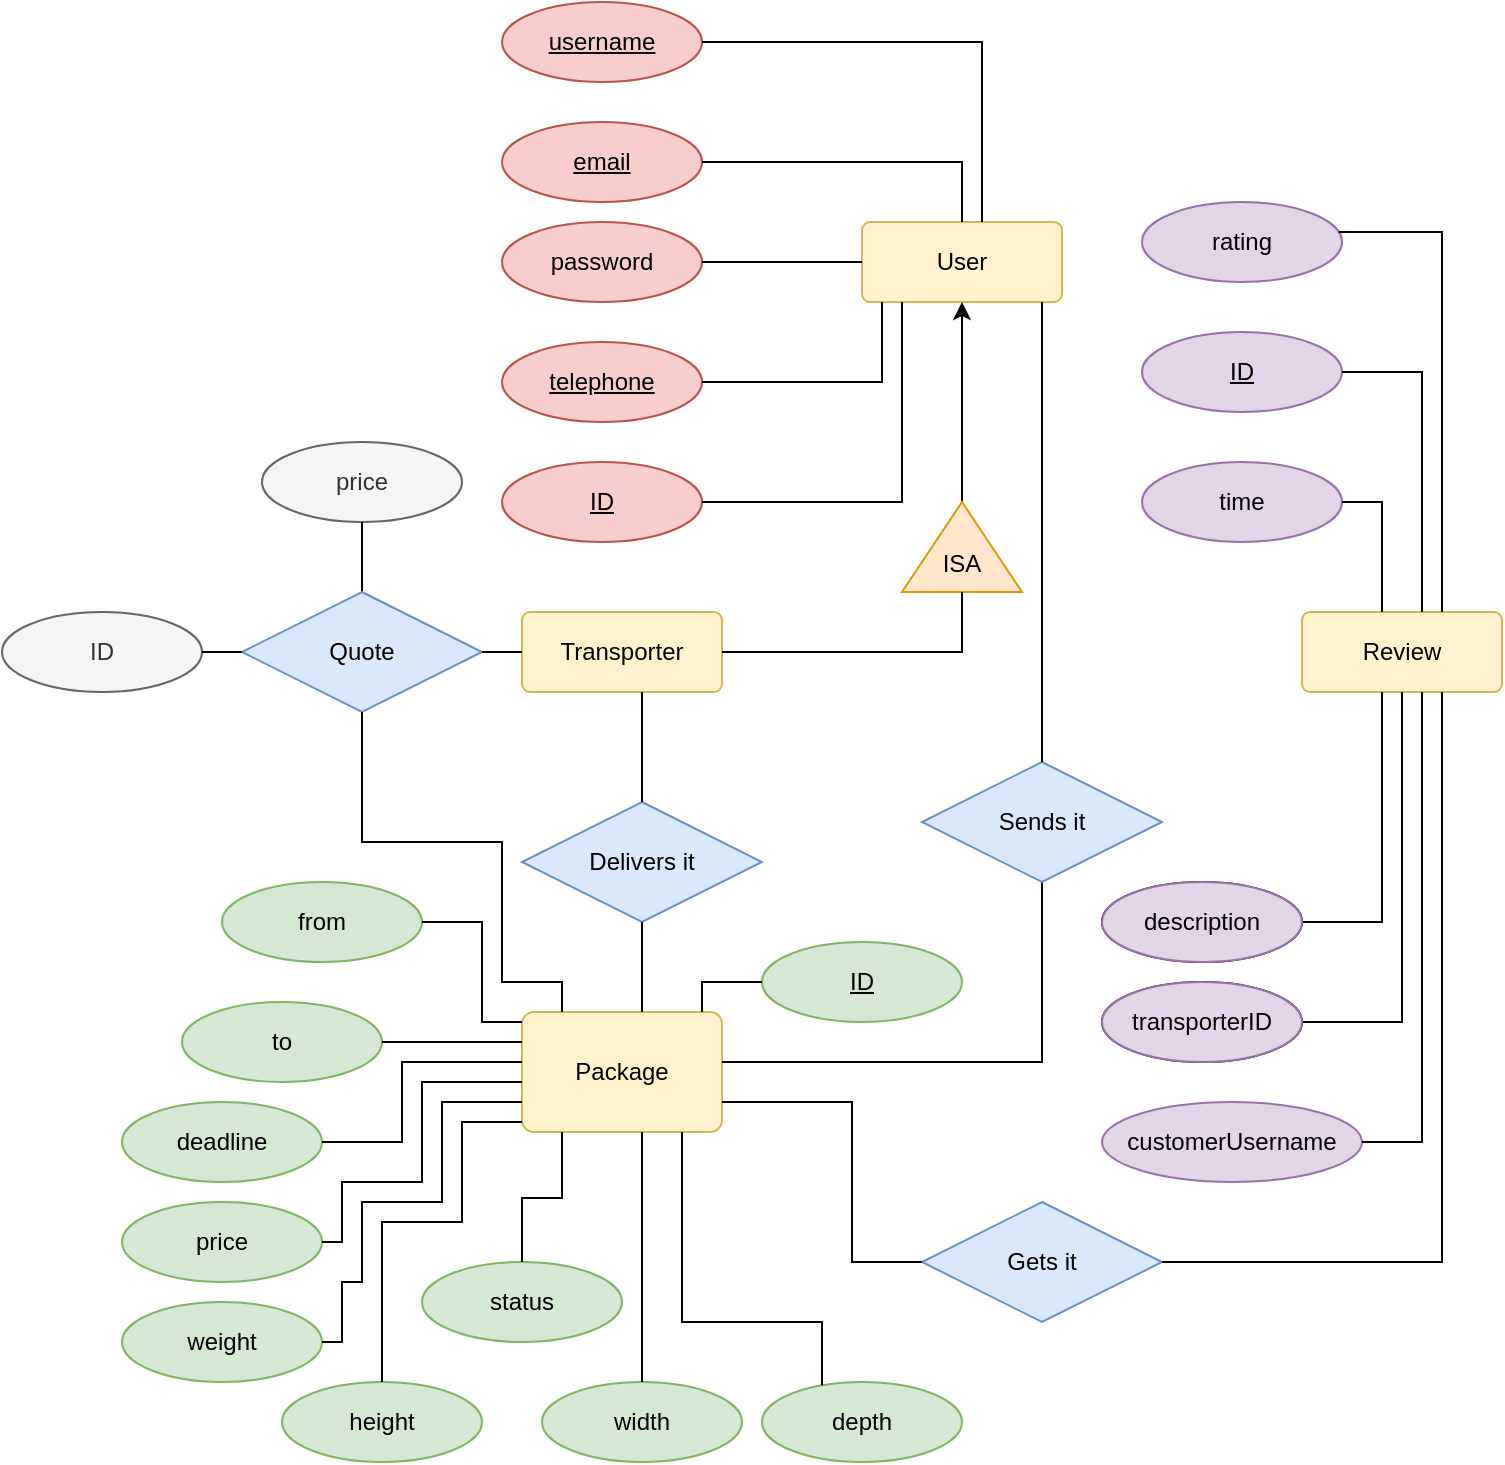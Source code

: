 <mxfile version="15.4.3" type="device"><diagram id="6CZCAUJp1zXgAKTDfNhz" name="Page-1"><mxGraphModel dx="1422" dy="798" grid="1" gridSize="10" guides="1" tooltips="1" connect="1" arrows="1" fold="1" page="1" pageScale="1" pageWidth="827" pageHeight="1169" math="0" shadow="0"><root><mxCell id="0"/><mxCell id="1" parent="0"/><mxCell id="MUpONApFEnGRNy9XY2NX-14" value="User" style="rounded=1;arcSize=10;whiteSpace=wrap;html=1;align=center;fillColor=#fff2cc;strokeColor=#d6b656;" vertex="1" parent="1"><mxGeometry x="460" y="170" width="100" height="40" as="geometry"/></mxCell><mxCell id="MUpONApFEnGRNy9XY2NX-15" value="&lt;u&gt;username&lt;/u&gt;" style="ellipse;whiteSpace=wrap;html=1;align=center;fillColor=#f8cecc;strokeColor=#b85450;" vertex="1" parent="1"><mxGeometry x="280" y="60" width="100" height="40" as="geometry"/></mxCell><mxCell id="MUpONApFEnGRNy9XY2NX-18" value="&lt;u&gt;ID&lt;/u&gt;" style="ellipse;whiteSpace=wrap;html=1;align=center;fillColor=#f8cecc;strokeColor=#b85450;" vertex="1" parent="1"><mxGeometry x="280" y="290" width="100" height="40" as="geometry"/></mxCell><mxCell id="MUpONApFEnGRNy9XY2NX-19" value="&lt;u&gt;telephone&lt;/u&gt;" style="ellipse;whiteSpace=wrap;html=1;align=center;fillColor=#f8cecc;strokeColor=#b85450;" vertex="1" parent="1"><mxGeometry x="280" y="230" width="100" height="40" as="geometry"/></mxCell><mxCell id="MUpONApFEnGRNy9XY2NX-20" value="password" style="ellipse;whiteSpace=wrap;html=1;align=center;fillColor=#f8cecc;strokeColor=#b85450;" vertex="1" parent="1"><mxGeometry x="280" y="170" width="100" height="40" as="geometry"/></mxCell><mxCell id="MUpONApFEnGRNy9XY2NX-21" value="&lt;u&gt;email&lt;/u&gt;" style="ellipse;whiteSpace=wrap;html=1;align=center;fillColor=#f8cecc;strokeColor=#b85450;" vertex="1" parent="1"><mxGeometry x="280" y="120" width="100" height="40" as="geometry"/></mxCell><mxCell id="MUpONApFEnGRNy9XY2NX-26" value="" style="endArrow=none;html=1;rounded=0;edgeStyle=orthogonalEdgeStyle;" edge="1" parent="1" source="MUpONApFEnGRNy9XY2NX-14" target="MUpONApFEnGRNy9XY2NX-15"><mxGeometry relative="1" as="geometry"><mxPoint x="340" y="430" as="sourcePoint"/><mxPoint x="500" y="430" as="targetPoint"/><Array as="points"><mxPoint x="520" y="80"/></Array></mxGeometry></mxCell><mxCell id="MUpONApFEnGRNy9XY2NX-27" value="" style="endArrow=none;html=1;rounded=0;edgeStyle=orthogonalEdgeStyle;" edge="1" parent="1" source="MUpONApFEnGRNy9XY2NX-14" target="MUpONApFEnGRNy9XY2NX-21"><mxGeometry relative="1" as="geometry"><mxPoint x="120" y="180" as="sourcePoint"/><mxPoint x="270" y="90" as="targetPoint"/><Array as="points"><mxPoint x="510" y="140"/></Array></mxGeometry></mxCell><mxCell id="MUpONApFEnGRNy9XY2NX-28" value="" style="endArrow=none;html=1;rounded=0;edgeStyle=orthogonalEdgeStyle;" edge="1" parent="1" source="MUpONApFEnGRNy9XY2NX-14" target="MUpONApFEnGRNy9XY2NX-20"><mxGeometry relative="1" as="geometry"><mxPoint x="130" y="190" as="sourcePoint"/><mxPoint x="410" y="220" as="targetPoint"/><Array as="points"/></mxGeometry></mxCell><mxCell id="MUpONApFEnGRNy9XY2NX-29" value="" style="endArrow=none;html=1;rounded=0;edgeStyle=orthogonalEdgeStyle;" edge="1" parent="1" source="MUpONApFEnGRNy9XY2NX-14" target="MUpONApFEnGRNy9XY2NX-19"><mxGeometry relative="1" as="geometry"><mxPoint x="210" y="200" as="sourcePoint"/><mxPoint x="290" y="200" as="targetPoint"/><Array as="points"><mxPoint x="470" y="250"/></Array></mxGeometry></mxCell><mxCell id="MUpONApFEnGRNy9XY2NX-30" value="" style="endArrow=none;html=1;rounded=0;edgeStyle=orthogonalEdgeStyle;" edge="1" parent="1" source="MUpONApFEnGRNy9XY2NX-14" target="MUpONApFEnGRNy9XY2NX-18"><mxGeometry relative="1" as="geometry"><mxPoint x="130" y="290" as="sourcePoint"/><mxPoint x="260" y="330" as="targetPoint"/><Array as="points"><mxPoint x="480" y="310"/></Array></mxGeometry></mxCell><mxCell id="MUpONApFEnGRNy9XY2NX-125" style="edgeStyle=orthogonalEdgeStyle;rounded=0;orthogonalLoop=1;jettySize=auto;html=1;startArrow=none;" edge="1" parent="1" source="MUpONApFEnGRNy9XY2NX-124" target="MUpONApFEnGRNy9XY2NX-14"><mxGeometry relative="1" as="geometry"><Array as="points"><mxPoint x="510" y="280"/><mxPoint x="510" y="280"/></Array></mxGeometry></mxCell><mxCell id="MUpONApFEnGRNy9XY2NX-31" value="Transporter" style="rounded=1;arcSize=10;whiteSpace=wrap;html=1;align=center;fillColor=#fff2cc;strokeColor=#d6b656;" vertex="1" parent="1"><mxGeometry x="290" y="365" width="100" height="40" as="geometry"/></mxCell><mxCell id="MUpONApFEnGRNy9XY2NX-32" value="Package" style="rounded=1;arcSize=10;whiteSpace=wrap;html=1;align=center;fillColor=#fff2cc;strokeColor=#d6b656;" vertex="1" parent="1"><mxGeometry x="290" y="565" width="100" height="60" as="geometry"/></mxCell><mxCell id="MUpONApFEnGRNy9XY2NX-33" value="" style="endArrow=none;html=1;rounded=0;edgeStyle=orthogonalEdgeStyle;startArrow=none;" edge="1" parent="1" source="MUpONApFEnGRNy9XY2NX-37" target="MUpONApFEnGRNy9XY2NX-32"><mxGeometry relative="1" as="geometry"><mxPoint x="100" y="360" as="sourcePoint"/><mxPoint x="250" y="460" as="targetPoint"/><Array as="points"><mxPoint x="550" y="590"/></Array></mxGeometry></mxCell><mxCell id="MUpONApFEnGRNy9XY2NX-37" value="Sends it" style="shape=rhombus;perimeter=rhombusPerimeter;whiteSpace=wrap;html=1;align=center;fillColor=#dae8fc;strokeColor=#6c8ebf;" vertex="1" parent="1"><mxGeometry x="490" y="440" width="120" height="60" as="geometry"/></mxCell><mxCell id="MUpONApFEnGRNy9XY2NX-39" value="" style="endArrow=none;html=1;rounded=0;edgeStyle=orthogonalEdgeStyle;" edge="1" parent="1" source="MUpONApFEnGRNy9XY2NX-14" target="MUpONApFEnGRNy9XY2NX-37"><mxGeometry relative="1" as="geometry"><mxPoint x="530" y="210" as="sourcePoint"/><mxPoint x="400" y="540" as="targetPoint"/><Array as="points"><mxPoint x="550" y="380"/><mxPoint x="550" y="380"/></Array></mxGeometry></mxCell><mxCell id="MUpONApFEnGRNy9XY2NX-41" value="Delivers it" style="shape=rhombus;perimeter=rhombusPerimeter;whiteSpace=wrap;html=1;align=center;fillColor=#dae8fc;strokeColor=#6c8ebf;" vertex="1" parent="1"><mxGeometry x="290" y="460" width="120" height="60" as="geometry"/></mxCell><mxCell id="MUpONApFEnGRNy9XY2NX-43" value="" style="endArrow=none;html=1;rounded=0;edgeStyle=orthogonalEdgeStyle;" edge="1" parent="1" source="MUpONApFEnGRNy9XY2NX-31" target="MUpONApFEnGRNy9XY2NX-41"><mxGeometry relative="1" as="geometry"><mxPoint x="540" y="445" as="sourcePoint"/><mxPoint x="610" y="605" as="targetPoint"/><Array as="points"><mxPoint x="350" y="430"/><mxPoint x="350" y="430"/></Array></mxGeometry></mxCell><mxCell id="MUpONApFEnGRNy9XY2NX-46" value="" style="endArrow=none;html=1;rounded=0;edgeStyle=orthogonalEdgeStyle;" edge="1" parent="1" source="MUpONApFEnGRNy9XY2NX-41" target="MUpONApFEnGRNy9XY2NX-32"><mxGeometry relative="1" as="geometry"><mxPoint x="440" y="515" as="sourcePoint"/><mxPoint x="440" y="575" as="targetPoint"/><Array as="points"><mxPoint x="340" y="505"/></Array></mxGeometry></mxCell><mxCell id="MUpONApFEnGRNy9XY2NX-52" value="Review" style="rounded=1;arcSize=10;whiteSpace=wrap;html=1;align=center;fillColor=#fff2cc;strokeColor=#d6b656;" vertex="1" parent="1"><mxGeometry x="680" y="365" width="100" height="40" as="geometry"/></mxCell><mxCell id="MUpONApFEnGRNy9XY2NX-53" value="&lt;u&gt;ID&lt;/u&gt;" style="ellipse;whiteSpace=wrap;html=1;align=center;fillColor=#e1d5e7;strokeColor=#9673a6;" vertex="1" parent="1"><mxGeometry x="600" y="225" width="100" height="40" as="geometry"/></mxCell><mxCell id="MUpONApFEnGRNy9XY2NX-54" value="transporterID" style="ellipse;whiteSpace=wrap;html=1;align=center;" vertex="1" parent="1"><mxGeometry x="580" y="550" width="100" height="40" as="geometry"/></mxCell><mxCell id="MUpONApFEnGRNy9XY2NX-55" value="customerUsername" style="ellipse;whiteSpace=wrap;html=1;align=center;fillColor=#e1d5e7;strokeColor=#9673a6;" vertex="1" parent="1"><mxGeometry x="580" y="610" width="130" height="40" as="geometry"/></mxCell><mxCell id="MUpONApFEnGRNy9XY2NX-57" value="" style="endArrow=none;html=1;rounded=0;edgeStyle=orthogonalEdgeStyle;" edge="1" parent="1" source="MUpONApFEnGRNy9XY2NX-53" target="MUpONApFEnGRNy9XY2NX-52"><mxGeometry relative="1" as="geometry"><mxPoint x="770" y="605" as="sourcePoint"/><mxPoint x="930" y="605" as="targetPoint"/><Array as="points"><mxPoint x="740" y="245"/></Array></mxGeometry></mxCell><mxCell id="MUpONApFEnGRNy9XY2NX-59" value="" style="endArrow=none;html=1;rounded=0;edgeStyle=orthogonalEdgeStyle;" edge="1" parent="1" source="MUpONApFEnGRNy9XY2NX-52" target="MUpONApFEnGRNy9XY2NX-55"><mxGeometry relative="1" as="geometry"><mxPoint x="905" y="540" as="sourcePoint"/><mxPoint x="905" y="590" as="targetPoint"/><Array as="points"><mxPoint x="740" y="630"/></Array></mxGeometry></mxCell><mxCell id="MUpONApFEnGRNy9XY2NX-60" value="" style="endArrow=none;html=1;rounded=0;edgeStyle=orthogonalEdgeStyle;" edge="1" parent="1" source="MUpONApFEnGRNy9XY2NX-52" target="MUpONApFEnGRNy9XY2NX-54"><mxGeometry relative="1" as="geometry"><mxPoint x="915" y="550" as="sourcePoint"/><mxPoint x="915" y="600" as="targetPoint"/><Array as="points"><mxPoint x="730" y="570"/></Array></mxGeometry></mxCell><mxCell id="MUpONApFEnGRNy9XY2NX-61" value="rating" style="ellipse;whiteSpace=wrap;html=1;align=center;fillColor=#e1d5e7;strokeColor=#9673a6;" vertex="1" parent="1"><mxGeometry x="600" y="160" width="100" height="40" as="geometry"/></mxCell><mxCell id="MUpONApFEnGRNy9XY2NX-62" value="" style="endArrow=none;html=1;rounded=0;edgeStyle=orthogonalEdgeStyle;" edge="1" parent="1" source="MUpONApFEnGRNy9XY2NX-52" target="MUpONApFEnGRNy9XY2NX-61"><mxGeometry relative="1" as="geometry"><mxPoint x="885" y="455" as="sourcePoint"/><mxPoint x="885" y="505" as="targetPoint"/><Array as="points"><mxPoint x="750" y="175"/></Array></mxGeometry></mxCell><mxCell id="MUpONApFEnGRNy9XY2NX-63" value="description" style="ellipse;whiteSpace=wrap;html=1;align=center;" vertex="1" parent="1"><mxGeometry x="580" y="500" width="100" height="40" as="geometry"/></mxCell><mxCell id="MUpONApFEnGRNy9XY2NX-64" value="" style="endArrow=none;html=1;rounded=0;edgeStyle=orthogonalEdgeStyle;" edge="1" parent="1" source="MUpONApFEnGRNy9XY2NX-52" target="MUpONApFEnGRNy9XY2NX-63"><mxGeometry relative="1" as="geometry"><mxPoint x="955" y="610" as="sourcePoint"/><mxPoint x="1010" y="610" as="targetPoint"/><Array as="points"><mxPoint x="720" y="520"/></Array></mxGeometry></mxCell><mxCell id="MUpONApFEnGRNy9XY2NX-66" value="time" style="ellipse;whiteSpace=wrap;html=1;align=center;fillColor=#e1d5e7;strokeColor=#9673a6;" vertex="1" parent="1"><mxGeometry x="600" y="290" width="100" height="40" as="geometry"/></mxCell><mxCell id="MUpONApFEnGRNy9XY2NX-67" value="" style="endArrow=none;html=1;rounded=0;edgeStyle=orthogonalEdgeStyle;" edge="1" parent="1" source="MUpONApFEnGRNy9XY2NX-66" target="MUpONApFEnGRNy9XY2NX-52"><mxGeometry relative="1" as="geometry"><mxPoint x="835" y="525" as="sourcePoint"/><mxPoint x="770" y="575" as="targetPoint"/><Array as="points"><mxPoint x="720" y="310"/></Array></mxGeometry></mxCell><mxCell id="MUpONApFEnGRNy9XY2NX-69" value="from" style="ellipse;whiteSpace=wrap;html=1;align=center;fillColor=#d5e8d4;strokeColor=#82b366;" vertex="1" parent="1"><mxGeometry x="140" y="500" width="100" height="40" as="geometry"/></mxCell><mxCell id="MUpONApFEnGRNy9XY2NX-70" value="deadline" style="ellipse;whiteSpace=wrap;html=1;align=center;fillColor=#d5e8d4;strokeColor=#82b366;" vertex="1" parent="1"><mxGeometry x="90" y="610" width="100" height="40" as="geometry"/></mxCell><mxCell id="MUpONApFEnGRNy9XY2NX-71" value="price" style="ellipse;whiteSpace=wrap;html=1;align=center;fillColor=#d5e8d4;strokeColor=#82b366;" vertex="1" parent="1"><mxGeometry x="90" y="660" width="100" height="40" as="geometry"/></mxCell><mxCell id="MUpONApFEnGRNy9XY2NX-72" value="to" style="ellipse;whiteSpace=wrap;html=1;align=center;fillColor=#d5e8d4;strokeColor=#82b366;" vertex="1" parent="1"><mxGeometry x="120" y="560" width="100" height="40" as="geometry"/></mxCell><mxCell id="MUpONApFEnGRNy9XY2NX-73" value="" style="endArrow=none;html=1;rounded=0;edgeStyle=orthogonalEdgeStyle;" edge="1" parent="1" source="MUpONApFEnGRNy9XY2NX-32" target="MUpONApFEnGRNy9XY2NX-69"><mxGeometry relative="1" as="geometry"><mxPoint x="360" y="680" as="sourcePoint"/><mxPoint x="440" y="720" as="targetPoint"/><Array as="points"><mxPoint x="270" y="570"/><mxPoint x="270" y="520"/></Array></mxGeometry></mxCell><mxCell id="MUpONApFEnGRNy9XY2NX-74" value="" style="endArrow=none;html=1;rounded=0;edgeStyle=orthogonalEdgeStyle;" edge="1" parent="1" source="MUpONApFEnGRNy9XY2NX-32" target="MUpONApFEnGRNy9XY2NX-72"><mxGeometry relative="1" as="geometry"><mxPoint x="320" y="620" as="sourcePoint"/><mxPoint x="320" y="700" as="targetPoint"/><Array as="points"><mxPoint x="260" y="580"/><mxPoint x="260" y="580"/></Array></mxGeometry></mxCell><mxCell id="MUpONApFEnGRNy9XY2NX-77" value="" style="endArrow=none;html=1;rounded=0;edgeStyle=orthogonalEdgeStyle;" edge="1" parent="1" source="MUpONApFEnGRNy9XY2NX-32" target="MUpONApFEnGRNy9XY2NX-70"><mxGeometry relative="1" as="geometry"><mxPoint x="640" y="620" as="sourcePoint"/><mxPoint x="800" y="620" as="targetPoint"/><Array as="points"><mxPoint x="230" y="590"/><mxPoint x="230" y="630"/></Array></mxGeometry></mxCell><mxCell id="MUpONApFEnGRNy9XY2NX-78" value="weight" style="ellipse;whiteSpace=wrap;html=1;align=center;fillColor=#d5e8d4;strokeColor=#82b366;" vertex="1" parent="1"><mxGeometry x="90" y="710" width="100" height="40" as="geometry"/></mxCell><mxCell id="MUpONApFEnGRNy9XY2NX-79" value="height" style="ellipse;whiteSpace=wrap;html=1;align=center;fillColor=#d5e8d4;strokeColor=#82b366;" vertex="1" parent="1"><mxGeometry x="170" y="750" width="100" height="40" as="geometry"/></mxCell><mxCell id="MUpONApFEnGRNy9XY2NX-80" value="width" style="ellipse;whiteSpace=wrap;html=1;align=center;fillColor=#d5e8d4;strokeColor=#82b366;" vertex="1" parent="1"><mxGeometry x="300" y="750" width="100" height="40" as="geometry"/></mxCell><mxCell id="MUpONApFEnGRNy9XY2NX-81" value="depth" style="ellipse;whiteSpace=wrap;html=1;align=center;fillColor=#d5e8d4;strokeColor=#82b366;" vertex="1" parent="1"><mxGeometry x="410" y="750" width="100" height="40" as="geometry"/></mxCell><mxCell id="MUpONApFEnGRNy9XY2NX-82" value="" style="endArrow=none;html=1;rounded=0;edgeStyle=orthogonalEdgeStyle;" edge="1" parent="1" source="MUpONApFEnGRNy9XY2NX-32" target="MUpONApFEnGRNy9XY2NX-71"><mxGeometry relative="1" as="geometry"><mxPoint x="300" y="590" as="sourcePoint"/><mxPoint x="230" y="590" as="targetPoint"/><Array as="points"><mxPoint x="240" y="600"/><mxPoint x="240" y="650"/><mxPoint x="200" y="650"/><mxPoint x="200" y="680"/></Array></mxGeometry></mxCell><mxCell id="MUpONApFEnGRNy9XY2NX-84" value="" style="endArrow=none;html=1;rounded=0;edgeStyle=orthogonalEdgeStyle;" edge="1" parent="1" source="MUpONApFEnGRNy9XY2NX-78" target="MUpONApFEnGRNy9XY2NX-32"><mxGeometry relative="1" as="geometry"><mxPoint x="260" y="700" as="sourcePoint"/><mxPoint x="420" y="700" as="targetPoint"/><Array as="points"><mxPoint x="200" y="730"/><mxPoint x="200" y="700"/><mxPoint x="210" y="700"/><mxPoint x="210" y="660"/><mxPoint x="250" y="660"/><mxPoint x="250" y="610"/></Array></mxGeometry></mxCell><mxCell id="MUpONApFEnGRNy9XY2NX-85" value="" style="endArrow=none;html=1;rounded=0;edgeStyle=orthogonalEdgeStyle;" edge="1" parent="1" source="MUpONApFEnGRNy9XY2NX-79" target="MUpONApFEnGRNy9XY2NX-32"><mxGeometry relative="1" as="geometry"><mxPoint x="320" y="700" as="sourcePoint"/><mxPoint x="480" y="700" as="targetPoint"/><Array as="points"><mxPoint x="220" y="670"/><mxPoint x="260" y="670"/><mxPoint x="260" y="620"/></Array></mxGeometry></mxCell><mxCell id="MUpONApFEnGRNy9XY2NX-86" value="" style="endArrow=none;html=1;rounded=0;edgeStyle=orthogonalEdgeStyle;" edge="1" parent="1" source="MUpONApFEnGRNy9XY2NX-32" target="MUpONApFEnGRNy9XY2NX-80"><mxGeometry relative="1" as="geometry"><mxPoint x="240" y="710" as="sourcePoint"/><mxPoint x="400" y="710" as="targetPoint"/><Array as="points"><mxPoint x="350" y="690"/><mxPoint x="350" y="690"/></Array></mxGeometry></mxCell><mxCell id="MUpONApFEnGRNy9XY2NX-87" value="" style="endArrow=none;html=1;rounded=0;edgeStyle=orthogonalEdgeStyle;" edge="1" parent="1" source="MUpONApFEnGRNy9XY2NX-32" target="MUpONApFEnGRNy9XY2NX-81"><mxGeometry relative="1" as="geometry"><mxPoint x="320" y="620" as="sourcePoint"/><mxPoint x="320" y="760" as="targetPoint"/><Array as="points"><mxPoint x="370" y="720"/><mxPoint x="440" y="720"/></Array></mxGeometry></mxCell><mxCell id="MUpONApFEnGRNy9XY2NX-88" value="Gets it" style="shape=rhombus;perimeter=rhombusPerimeter;whiteSpace=wrap;html=1;align=center;fillColor=#dae8fc;strokeColor=#6c8ebf;" vertex="1" parent="1"><mxGeometry x="490" y="660" width="120" height="60" as="geometry"/></mxCell><mxCell id="MUpONApFEnGRNy9XY2NX-90" value="" style="endArrow=none;html=1;rounded=0;edgeStyle=orthogonalEdgeStyle;" edge="1" parent="1" source="MUpONApFEnGRNy9XY2NX-32" target="MUpONApFEnGRNy9XY2NX-88"><mxGeometry relative="1" as="geometry"><mxPoint x="380" y="610" as="sourcePoint"/><mxPoint x="540" y="610" as="targetPoint"/><Array as="points"><mxPoint x="455" y="610"/><mxPoint x="455" y="690"/></Array></mxGeometry></mxCell><mxCell id="MUpONApFEnGRNy9XY2NX-91" value="" style="endArrow=none;html=1;rounded=0;edgeStyle=orthogonalEdgeStyle;" edge="1" parent="1" source="MUpONApFEnGRNy9XY2NX-88" target="MUpONApFEnGRNy9XY2NX-52"><mxGeometry relative="1" as="geometry"><mxPoint x="640" y="720" as="sourcePoint"/><mxPoint x="800" y="720" as="targetPoint"/><Array as="points"><mxPoint x="750" y="690"/></Array></mxGeometry></mxCell><mxCell id="MUpONApFEnGRNy9XY2NX-99" value="&lt;u&gt;ID&lt;/u&gt;" style="ellipse;whiteSpace=wrap;html=1;align=center;fillColor=#d5e8d4;strokeColor=#82b366;" vertex="1" parent="1"><mxGeometry x="410" y="530" width="100" height="40" as="geometry"/></mxCell><mxCell id="MUpONApFEnGRNy9XY2NX-100" value="" style="endArrow=none;html=1;rounded=0;edgeStyle=orthogonalEdgeStyle;" edge="1" parent="1" source="MUpONApFEnGRNy9XY2NX-32" target="MUpONApFEnGRNy9XY2NX-99"><mxGeometry relative="1" as="geometry"><mxPoint x="380" y="680" as="sourcePoint"/><mxPoint x="540" y="680" as="targetPoint"/><Array as="points"><mxPoint x="380" y="550"/></Array></mxGeometry></mxCell><mxCell id="MUpONApFEnGRNy9XY2NX-105" value="price" style="ellipse;whiteSpace=wrap;html=1;align=center;fillColor=#f5f5f5;strokeColor=#666666;fontColor=#333333;" vertex="1" parent="1"><mxGeometry x="160" y="280" width="100" height="40" as="geometry"/></mxCell><mxCell id="MUpONApFEnGRNy9XY2NX-106" value="" style="endArrow=none;html=1;rounded=0;edgeStyle=orthogonalEdgeStyle;" edge="1" parent="1" source="MUpONApFEnGRNy9XY2NX-105" target="MUpONApFEnGRNy9XY2NX-111"><mxGeometry relative="1" as="geometry"><mxPoint x="-210" y="390" as="sourcePoint"/><mxPoint x="-50" y="390" as="targetPoint"/></mxGeometry></mxCell><mxCell id="MUpONApFEnGRNy9XY2NX-111" value="Quote" style="shape=rhombus;perimeter=rhombusPerimeter;whiteSpace=wrap;html=1;align=center;fillColor=#dae8fc;strokeColor=#6c8ebf;" vertex="1" parent="1"><mxGeometry x="150" y="355" width="120" height="60" as="geometry"/></mxCell><mxCell id="MUpONApFEnGRNy9XY2NX-113" value="" style="endArrow=none;html=1;rounded=0;edgeStyle=orthogonalEdgeStyle;" edge="1" parent="1" source="MUpONApFEnGRNy9XY2NX-111" target="MUpONApFEnGRNy9XY2NX-31"><mxGeometry relative="1" as="geometry"><mxPoint x="110" y="440" as="sourcePoint"/><mxPoint x="270" y="440" as="targetPoint"/></mxGeometry></mxCell><mxCell id="MUpONApFEnGRNy9XY2NX-114" value="" style="endArrow=none;html=1;rounded=0;edgeStyle=orthogonalEdgeStyle;" edge="1" parent="1" source="MUpONApFEnGRNy9XY2NX-111" target="MUpONApFEnGRNy9XY2NX-32"><mxGeometry relative="1" as="geometry"><mxPoint x="60" y="450" as="sourcePoint"/><mxPoint x="220" y="450" as="targetPoint"/><Array as="points"><mxPoint x="210" y="480"/><mxPoint x="280" y="480"/><mxPoint x="280" y="550"/><mxPoint x="310" y="550"/></Array></mxGeometry></mxCell><mxCell id="MUpONApFEnGRNy9XY2NX-124" value="&lt;br&gt;ISA" style="triangle;whiteSpace=wrap;html=1;direction=north;fillColor=#ffe6cc;strokeColor=#d79b00;" vertex="1" parent="1"><mxGeometry x="480" y="310" width="60" height="45" as="geometry"/></mxCell><mxCell id="MUpONApFEnGRNy9XY2NX-126" value="" style="edgeStyle=orthogonalEdgeStyle;rounded=0;orthogonalLoop=1;jettySize=auto;html=1;endArrow=none;entryX=0;entryY=0.5;entryDx=0;entryDy=0;" edge="1" parent="1" source="MUpONApFEnGRNy9XY2NX-31" target="MUpONApFEnGRNy9XY2NX-124"><mxGeometry relative="1" as="geometry"><mxPoint x="390" y="385" as="sourcePoint"/><mxPoint x="470" y="385" as="targetPoint"/></mxGeometry></mxCell><mxCell id="MUpONApFEnGRNy9XY2NX-129" value="description" style="ellipse;whiteSpace=wrap;html=1;align=center;fillColor=#e1d5e7;strokeColor=#9673a6;" vertex="1" parent="1"><mxGeometry x="580" y="500" width="100" height="40" as="geometry"/></mxCell><mxCell id="MUpONApFEnGRNy9XY2NX-130" value="transporterID" style="ellipse;whiteSpace=wrap;html=1;align=center;fillColor=#e1d5e7;strokeColor=#9673a6;" vertex="1" parent="1"><mxGeometry x="580" y="550" width="100" height="40" as="geometry"/></mxCell><mxCell id="MUpONApFEnGRNy9XY2NX-131" value="status" style="ellipse;whiteSpace=wrap;html=1;align=center;fillColor=#d5e8d4;strokeColor=#82b366;" vertex="1" parent="1"><mxGeometry x="240" y="690" width="100" height="40" as="geometry"/></mxCell><mxCell id="MUpONApFEnGRNy9XY2NX-132" value="" style="endArrow=none;html=1;rounded=0;edgeStyle=orthogonalEdgeStyle;" edge="1" parent="1" source="MUpONApFEnGRNy9XY2NX-32" target="MUpONApFEnGRNy9XY2NX-131"><mxGeometry relative="1" as="geometry"><mxPoint x="360" y="635" as="sourcePoint"/><mxPoint x="360" y="760" as="targetPoint"/><Array as="points"><mxPoint x="310" y="658"/><mxPoint x="290" y="658"/></Array></mxGeometry></mxCell><mxCell id="MUpONApFEnGRNy9XY2NX-133" value="ID" style="ellipse;whiteSpace=wrap;html=1;align=center;fillColor=#f5f5f5;strokeColor=#666666;fontColor=#333333;" vertex="1" parent="1"><mxGeometry x="30" y="365" width="100" height="40" as="geometry"/></mxCell><mxCell id="MUpONApFEnGRNy9XY2NX-134" value="" style="endArrow=none;html=1;rounded=0;edgeStyle=orthogonalEdgeStyle;" edge="1" parent="1" source="MUpONApFEnGRNy9XY2NX-133" target="MUpONApFEnGRNy9XY2NX-111"><mxGeometry relative="1" as="geometry"><mxPoint x="220" y="330" as="sourcePoint"/><mxPoint x="220" y="365" as="targetPoint"/></mxGeometry></mxCell></root></mxGraphModel></diagram></mxfile>